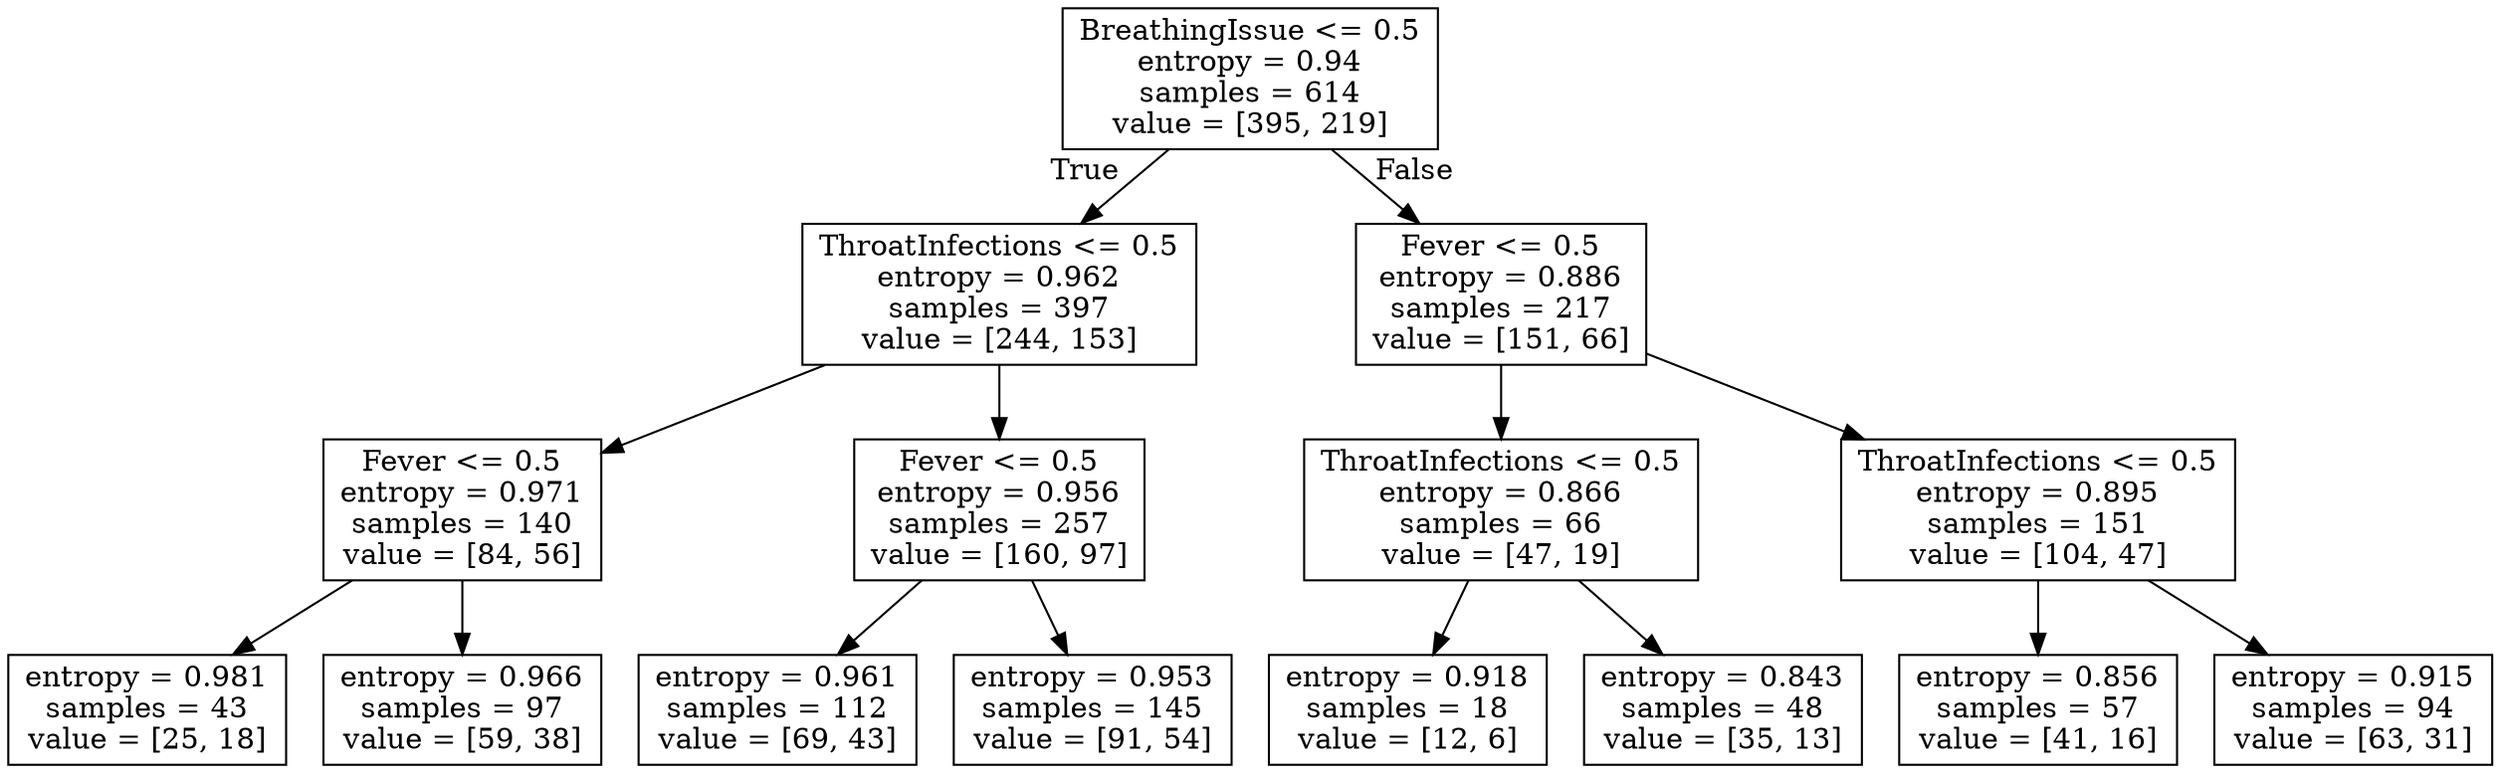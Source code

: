 digraph Tree {
node [shape=box] ;
0 [label="BreathingIssue <= 0.5\nentropy = 0.94\nsamples = 614\nvalue = [395, 219]"] ;
1 [label="ThroatInfections <= 0.5\nentropy = 0.962\nsamples = 397\nvalue = [244, 153]"] ;
0 -> 1 [labeldistance=2.5, labelangle=45, headlabel="True"] ;
2 [label="Fever <= 0.5\nentropy = 0.971\nsamples = 140\nvalue = [84, 56]"] ;
1 -> 2 ;
3 [label="entropy = 0.981\nsamples = 43\nvalue = [25, 18]"] ;
2 -> 3 ;
4 [label="entropy = 0.966\nsamples = 97\nvalue = [59, 38]"] ;
2 -> 4 ;
5 [label="Fever <= 0.5\nentropy = 0.956\nsamples = 257\nvalue = [160, 97]"] ;
1 -> 5 ;
6 [label="entropy = 0.961\nsamples = 112\nvalue = [69, 43]"] ;
5 -> 6 ;
7 [label="entropy = 0.953\nsamples = 145\nvalue = [91, 54]"] ;
5 -> 7 ;
8 [label="Fever <= 0.5\nentropy = 0.886\nsamples = 217\nvalue = [151, 66]"] ;
0 -> 8 [labeldistance=2.5, labelangle=-45, headlabel="False"] ;
9 [label="ThroatInfections <= 0.5\nentropy = 0.866\nsamples = 66\nvalue = [47, 19]"] ;
8 -> 9 ;
10 [label="entropy = 0.918\nsamples = 18\nvalue = [12, 6]"] ;
9 -> 10 ;
11 [label="entropy = 0.843\nsamples = 48\nvalue = [35, 13]"] ;
9 -> 11 ;
12 [label="ThroatInfections <= 0.5\nentropy = 0.895\nsamples = 151\nvalue = [104, 47]"] ;
8 -> 12 ;
13 [label="entropy = 0.856\nsamples = 57\nvalue = [41, 16]"] ;
12 -> 13 ;
14 [label="entropy = 0.915\nsamples = 94\nvalue = [63, 31]"] ;
12 -> 14 ;
}